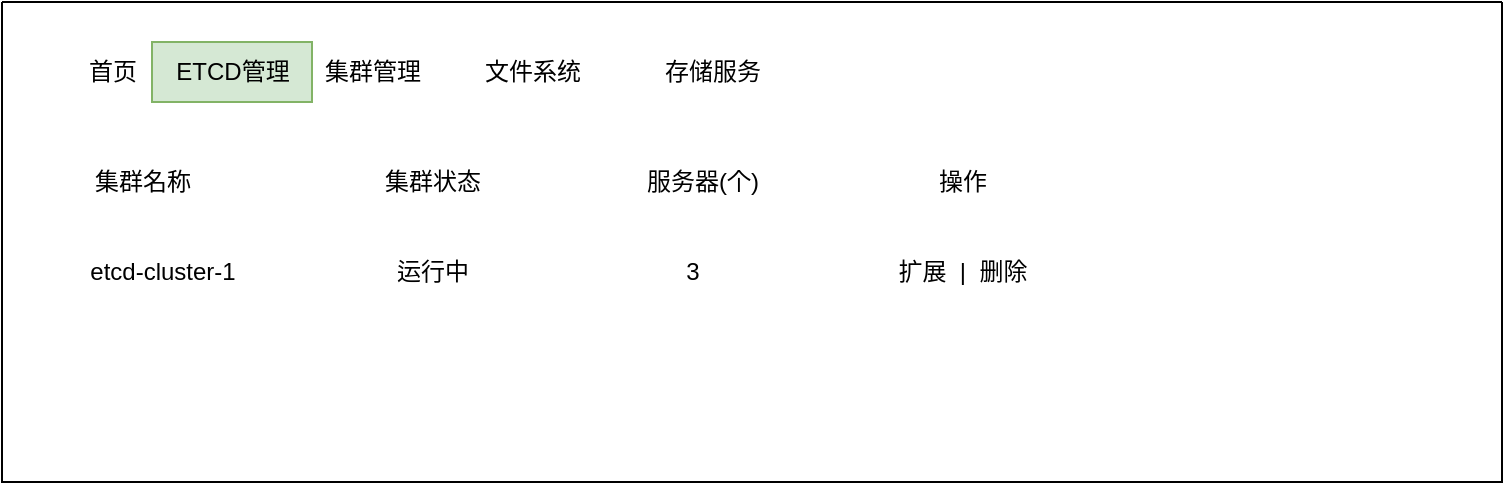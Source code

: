 <mxfile version="20.5.3" type="github">
  <diagram id="0ozn_xqvC4fL78FhbusS" name="第 1 页">
    <mxGraphModel dx="1110" dy="1143" grid="1" gridSize="10" guides="1" tooltips="1" connect="1" arrows="1" fold="1" page="1" pageScale="1" pageWidth="1169" pageHeight="827" math="0" shadow="0">
      <root>
        <mxCell id="0" />
        <mxCell id="1" parent="0" />
        <mxCell id="nqdfyMP8T36QqYavoYLO-1" value="" style="swimlane;startSize=0;" vertex="1" parent="1">
          <mxGeometry x="60" y="50" width="750" height="240" as="geometry" />
        </mxCell>
        <mxCell id="nqdfyMP8T36QqYavoYLO-2" value="首页" style="text;html=1;align=center;verticalAlign=middle;resizable=0;points=[];autosize=1;strokeColor=none;fillColor=none;" vertex="1" parent="nqdfyMP8T36QqYavoYLO-1">
          <mxGeometry x="30" y="20" width="50" height="30" as="geometry" />
        </mxCell>
        <mxCell id="nqdfyMP8T36QqYavoYLO-3" value="集群管理" style="text;html=1;align=center;verticalAlign=middle;resizable=0;points=[];autosize=1;strokeColor=none;fillColor=none;" vertex="1" parent="nqdfyMP8T36QqYavoYLO-1">
          <mxGeometry x="150" y="20" width="70" height="30" as="geometry" />
        </mxCell>
        <mxCell id="nqdfyMP8T36QqYavoYLO-4" value="ETCD管理" style="text;html=1;align=center;verticalAlign=middle;resizable=0;points=[];autosize=1;strokeColor=#82b366;fillColor=#d5e8d4;" vertex="1" parent="nqdfyMP8T36QqYavoYLO-1">
          <mxGeometry x="75" y="20" width="80" height="30" as="geometry" />
        </mxCell>
        <mxCell id="nqdfyMP8T36QqYavoYLO-5" value="文件系统" style="text;html=1;align=center;verticalAlign=middle;resizable=0;points=[];autosize=1;strokeColor=none;fillColor=none;" vertex="1" parent="nqdfyMP8T36QqYavoYLO-1">
          <mxGeometry x="230" y="20" width="70" height="30" as="geometry" />
        </mxCell>
        <mxCell id="nqdfyMP8T36QqYavoYLO-6" value="存储服务" style="text;html=1;align=center;verticalAlign=middle;resizable=0;points=[];autosize=1;strokeColor=none;fillColor=none;" vertex="1" parent="nqdfyMP8T36QqYavoYLO-1">
          <mxGeometry x="320" y="20" width="70" height="30" as="geometry" />
        </mxCell>
        <mxCell id="nqdfyMP8T36QqYavoYLO-7" value="etcd-cluster-1" style="text;html=1;align=center;verticalAlign=middle;resizable=0;points=[];autosize=1;strokeColor=none;fillColor=none;" vertex="1" parent="nqdfyMP8T36QqYavoYLO-1">
          <mxGeometry x="30" y="120" width="100" height="30" as="geometry" />
        </mxCell>
        <mxCell id="nqdfyMP8T36QqYavoYLO-8" value="集群名称" style="text;html=1;align=center;verticalAlign=middle;resizable=0;points=[];autosize=1;strokeColor=none;fillColor=none;" vertex="1" parent="nqdfyMP8T36QqYavoYLO-1">
          <mxGeometry x="35" y="75" width="70" height="30" as="geometry" />
        </mxCell>
        <mxCell id="nqdfyMP8T36QqYavoYLO-9" value="集群状态" style="text;html=1;align=center;verticalAlign=middle;resizable=0;points=[];autosize=1;strokeColor=none;fillColor=none;" vertex="1" parent="nqdfyMP8T36QqYavoYLO-1">
          <mxGeometry x="180" y="75" width="70" height="30" as="geometry" />
        </mxCell>
        <mxCell id="nqdfyMP8T36QqYavoYLO-11" value="服务器(个)" style="text;html=1;align=center;verticalAlign=middle;resizable=0;points=[];autosize=1;strokeColor=none;fillColor=none;" vertex="1" parent="nqdfyMP8T36QqYavoYLO-1">
          <mxGeometry x="310" y="75" width="80" height="30" as="geometry" />
        </mxCell>
        <mxCell id="nqdfyMP8T36QqYavoYLO-14" value="扩展&amp;nbsp; |&amp;nbsp; 删除" style="text;html=1;align=center;verticalAlign=middle;resizable=0;points=[];autosize=1;strokeColor=none;fillColor=none;" vertex="1" parent="nqdfyMP8T36QqYavoYLO-1">
          <mxGeometry x="435" y="120" width="90" height="30" as="geometry" />
        </mxCell>
        <mxCell id="nqdfyMP8T36QqYavoYLO-10" value="运行中" style="text;html=1;align=center;verticalAlign=middle;resizable=0;points=[];autosize=1;strokeColor=none;fillColor=none;" vertex="1" parent="nqdfyMP8T36QqYavoYLO-1">
          <mxGeometry x="185" y="120" width="60" height="30" as="geometry" />
        </mxCell>
        <mxCell id="nqdfyMP8T36QqYavoYLO-12" value="3" style="text;html=1;align=center;verticalAlign=middle;resizable=0;points=[];autosize=1;strokeColor=none;fillColor=none;" vertex="1" parent="nqdfyMP8T36QqYavoYLO-1">
          <mxGeometry x="330" y="120" width="30" height="30" as="geometry" />
        </mxCell>
        <mxCell id="nqdfyMP8T36QqYavoYLO-13" value="操作" style="text;html=1;align=center;verticalAlign=middle;resizable=0;points=[];autosize=1;strokeColor=none;fillColor=none;" vertex="1" parent="1">
          <mxGeometry x="515" y="125" width="50" height="30" as="geometry" />
        </mxCell>
      </root>
    </mxGraphModel>
  </diagram>
</mxfile>
